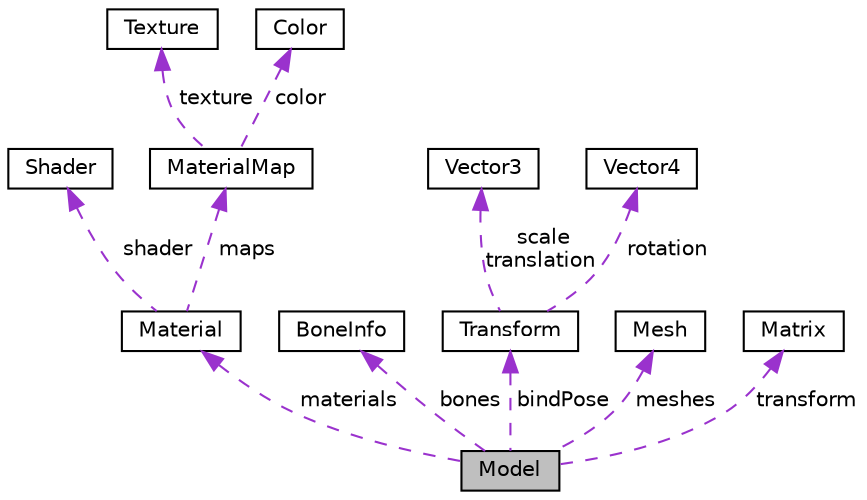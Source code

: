 digraph "Model"
{
 // LATEX_PDF_SIZE
  edge [fontname="Helvetica",fontsize="10",labelfontname="Helvetica",labelfontsize="10"];
  node [fontname="Helvetica",fontsize="10",shape=record];
  Node1 [label="Model",height=0.2,width=0.4,color="black", fillcolor="grey75", style="filled", fontcolor="black",tooltip=" "];
  Node2 -> Node1 [dir="back",color="darkorchid3",fontsize="10",style="dashed",label=" materials" ,fontname="Helvetica"];
  Node2 [label="Material",height=0.2,width=0.4,color="black", fillcolor="white", style="filled",URL="$structMaterial.html",tooltip=" "];
  Node3 -> Node2 [dir="back",color="darkorchid3",fontsize="10",style="dashed",label=" shader" ,fontname="Helvetica"];
  Node3 [label="Shader",height=0.2,width=0.4,color="black", fillcolor="white", style="filled",URL="$structShader.html",tooltip=" "];
  Node4 -> Node2 [dir="back",color="darkorchid3",fontsize="10",style="dashed",label=" maps" ,fontname="Helvetica"];
  Node4 [label="MaterialMap",height=0.2,width=0.4,color="black", fillcolor="white", style="filled",URL="$structMaterialMap.html",tooltip=" "];
  Node5 -> Node4 [dir="back",color="darkorchid3",fontsize="10",style="dashed",label=" texture" ,fontname="Helvetica"];
  Node5 [label="Texture",height=0.2,width=0.4,color="black", fillcolor="white", style="filled",URL="$structTexture.html",tooltip=" "];
  Node6 -> Node4 [dir="back",color="darkorchid3",fontsize="10",style="dashed",label=" color" ,fontname="Helvetica"];
  Node6 [label="Color",height=0.2,width=0.4,color="black", fillcolor="white", style="filled",URL="$structColor.html",tooltip=" "];
  Node7 -> Node1 [dir="back",color="darkorchid3",fontsize="10",style="dashed",label=" bones" ,fontname="Helvetica"];
  Node7 [label="BoneInfo",height=0.2,width=0.4,color="black", fillcolor="white", style="filled",URL="$structBoneInfo.html",tooltip=" "];
  Node8 -> Node1 [dir="back",color="darkorchid3",fontsize="10",style="dashed",label=" bindPose" ,fontname="Helvetica"];
  Node8 [label="Transform",height=0.2,width=0.4,color="black", fillcolor="white", style="filled",URL="$structTransform.html",tooltip=" "];
  Node9 -> Node8 [dir="back",color="darkorchid3",fontsize="10",style="dashed",label=" scale\ntranslation" ,fontname="Helvetica"];
  Node9 [label="Vector3",height=0.2,width=0.4,color="black", fillcolor="white", style="filled",URL="$structVector3.html",tooltip=" "];
  Node10 -> Node8 [dir="back",color="darkorchid3",fontsize="10",style="dashed",label=" rotation" ,fontname="Helvetica"];
  Node10 [label="Vector4",height=0.2,width=0.4,color="black", fillcolor="white", style="filled",URL="$structVector4.html",tooltip=" "];
  Node11 -> Node1 [dir="back",color="darkorchid3",fontsize="10",style="dashed",label=" meshes" ,fontname="Helvetica"];
  Node11 [label="Mesh",height=0.2,width=0.4,color="black", fillcolor="white", style="filled",URL="$structMesh.html",tooltip=" "];
  Node12 -> Node1 [dir="back",color="darkorchid3",fontsize="10",style="dashed",label=" transform" ,fontname="Helvetica"];
  Node12 [label="Matrix",height=0.2,width=0.4,color="black", fillcolor="white", style="filled",URL="$structMatrix.html",tooltip=" "];
}
